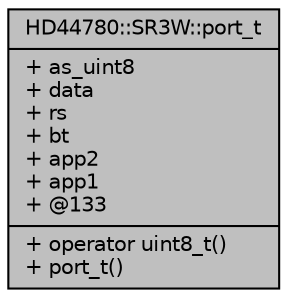 digraph "HD44780::SR3W::port_t"
{
  edge [fontname="Helvetica",fontsize="10",labelfontname="Helvetica",labelfontsize="10"];
  node [fontname="Helvetica",fontsize="10",shape=record];
  Node1 [label="{HD44780::SR3W::port_t\n|+ as_uint8\l+ data\l+ rs\l+ bt\l+ app2\l+ app1\l+ @133\l|+ operator uint8_t()\l+ port_t()\l}",height=0.2,width=0.4,color="black", fillcolor="grey75", style="filled", fontcolor="black"];
}
